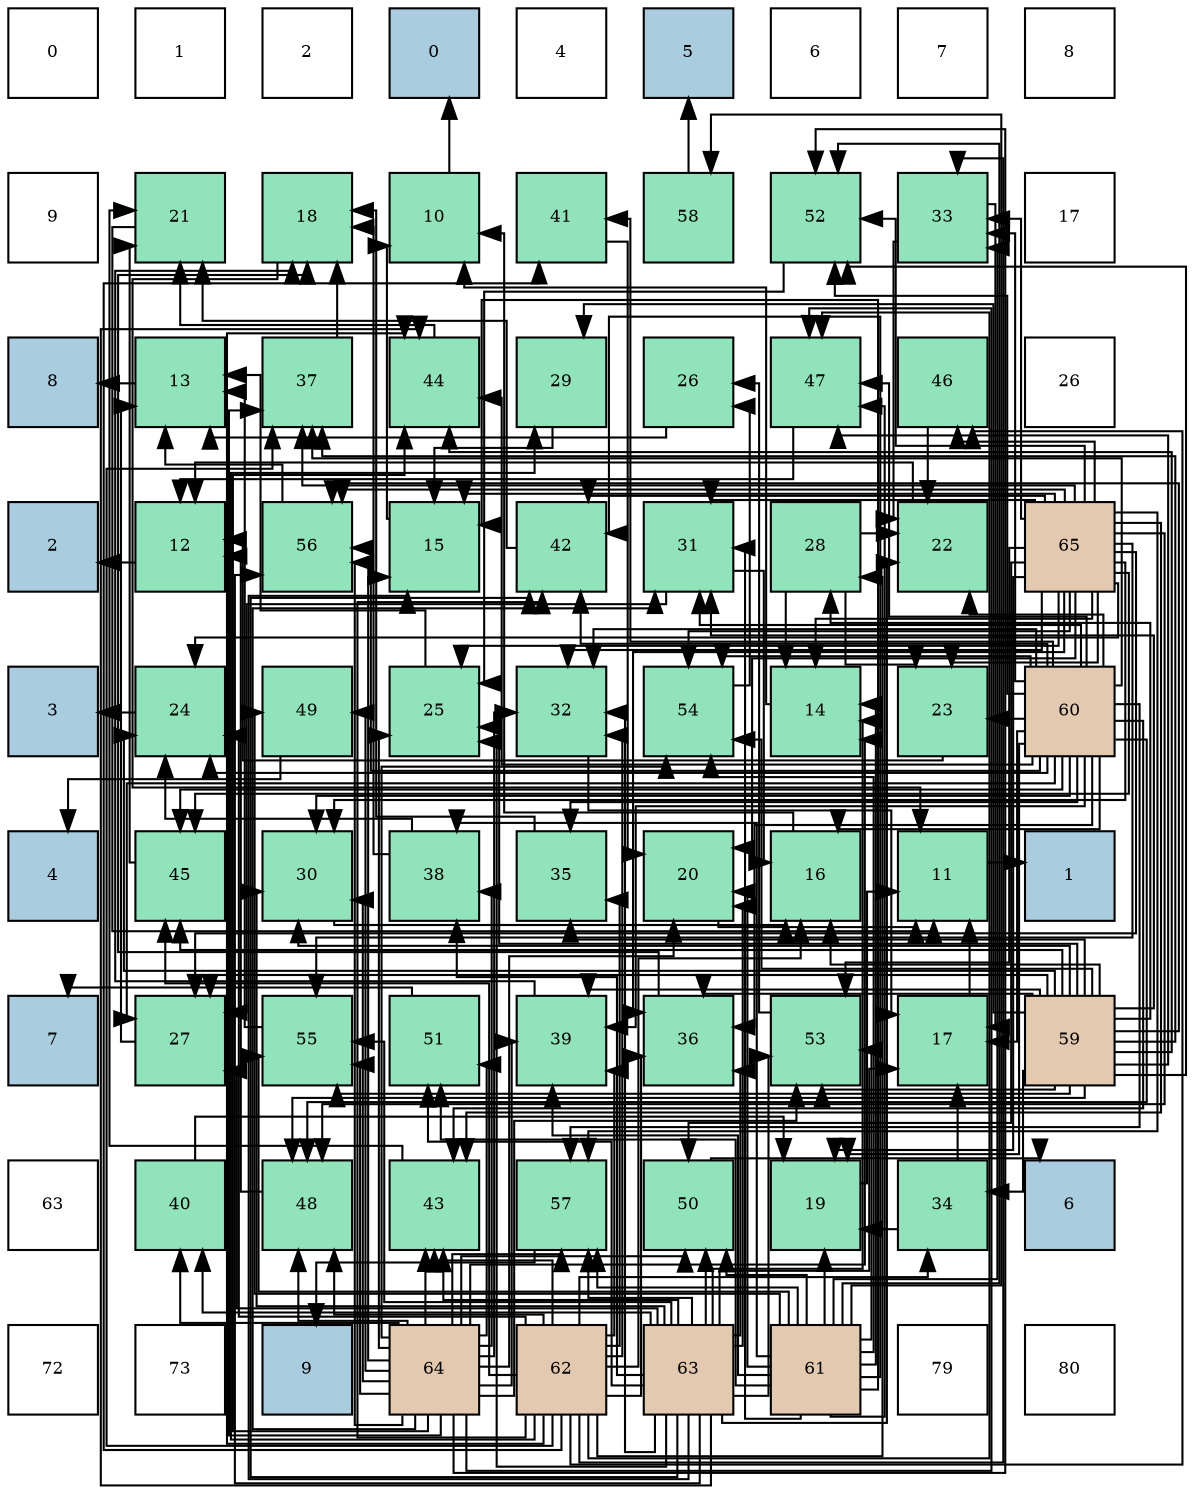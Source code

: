digraph layout{
 rankdir=TB;
 splines=ortho;
 node [style=filled shape=square fixedsize=true width=0.6];
0[label="0", fontsize=8, fillcolor="#ffffff"];
1[label="1", fontsize=8, fillcolor="#ffffff"];
2[label="2", fontsize=8, fillcolor="#ffffff"];
3[label="0", fontsize=8, fillcolor="#a9ccde"];
4[label="4", fontsize=8, fillcolor="#ffffff"];
5[label="5", fontsize=8, fillcolor="#a9ccde"];
6[label="6", fontsize=8, fillcolor="#ffffff"];
7[label="7", fontsize=8, fillcolor="#ffffff"];
8[label="8", fontsize=8, fillcolor="#ffffff"];
9[label="9", fontsize=8, fillcolor="#ffffff"];
10[label="21", fontsize=8, fillcolor="#91e3bb"];
11[label="18", fontsize=8, fillcolor="#91e3bb"];
12[label="10", fontsize=8, fillcolor="#91e3bb"];
13[label="41", fontsize=8, fillcolor="#91e3bb"];
14[label="58", fontsize=8, fillcolor="#91e3bb"];
15[label="52", fontsize=8, fillcolor="#91e3bb"];
16[label="33", fontsize=8, fillcolor="#91e3bb"];
17[label="17", fontsize=8, fillcolor="#ffffff"];
18[label="8", fontsize=8, fillcolor="#a9ccde"];
19[label="13", fontsize=8, fillcolor="#91e3bb"];
20[label="37", fontsize=8, fillcolor="#91e3bb"];
21[label="44", fontsize=8, fillcolor="#91e3bb"];
22[label="29", fontsize=8, fillcolor="#91e3bb"];
23[label="26", fontsize=8, fillcolor="#91e3bb"];
24[label="47", fontsize=8, fillcolor="#91e3bb"];
25[label="46", fontsize=8, fillcolor="#91e3bb"];
26[label="26", fontsize=8, fillcolor="#ffffff"];
27[label="2", fontsize=8, fillcolor="#a9ccde"];
28[label="12", fontsize=8, fillcolor="#91e3bb"];
29[label="56", fontsize=8, fillcolor="#91e3bb"];
30[label="15", fontsize=8, fillcolor="#91e3bb"];
31[label="42", fontsize=8, fillcolor="#91e3bb"];
32[label="31", fontsize=8, fillcolor="#91e3bb"];
33[label="28", fontsize=8, fillcolor="#91e3bb"];
34[label="22", fontsize=8, fillcolor="#91e3bb"];
35[label="65", fontsize=8, fillcolor="#e3c9af"];
36[label="3", fontsize=8, fillcolor="#a9ccde"];
37[label="24", fontsize=8, fillcolor="#91e3bb"];
38[label="49", fontsize=8, fillcolor="#91e3bb"];
39[label="25", fontsize=8, fillcolor="#91e3bb"];
40[label="32", fontsize=8, fillcolor="#91e3bb"];
41[label="54", fontsize=8, fillcolor="#91e3bb"];
42[label="14", fontsize=8, fillcolor="#91e3bb"];
43[label="23", fontsize=8, fillcolor="#91e3bb"];
44[label="60", fontsize=8, fillcolor="#e3c9af"];
45[label="4", fontsize=8, fillcolor="#a9ccde"];
46[label="45", fontsize=8, fillcolor="#91e3bb"];
47[label="30", fontsize=8, fillcolor="#91e3bb"];
48[label="38", fontsize=8, fillcolor="#91e3bb"];
49[label="35", fontsize=8, fillcolor="#91e3bb"];
50[label="20", fontsize=8, fillcolor="#91e3bb"];
51[label="16", fontsize=8, fillcolor="#91e3bb"];
52[label="11", fontsize=8, fillcolor="#91e3bb"];
53[label="1", fontsize=8, fillcolor="#a9ccde"];
54[label="7", fontsize=8, fillcolor="#a9ccde"];
55[label="27", fontsize=8, fillcolor="#91e3bb"];
56[label="55", fontsize=8, fillcolor="#91e3bb"];
57[label="51", fontsize=8, fillcolor="#91e3bb"];
58[label="39", fontsize=8, fillcolor="#91e3bb"];
59[label="36", fontsize=8, fillcolor="#91e3bb"];
60[label="53", fontsize=8, fillcolor="#91e3bb"];
61[label="17", fontsize=8, fillcolor="#91e3bb"];
62[label="59", fontsize=8, fillcolor="#e3c9af"];
63[label="63", fontsize=8, fillcolor="#ffffff"];
64[label="40", fontsize=8, fillcolor="#91e3bb"];
65[label="48", fontsize=8, fillcolor="#91e3bb"];
66[label="43", fontsize=8, fillcolor="#91e3bb"];
67[label="57", fontsize=8, fillcolor="#91e3bb"];
68[label="50", fontsize=8, fillcolor="#91e3bb"];
69[label="19", fontsize=8, fillcolor="#91e3bb"];
70[label="34", fontsize=8, fillcolor="#91e3bb"];
71[label="6", fontsize=8, fillcolor="#a9ccde"];
72[label="72", fontsize=8, fillcolor="#ffffff"];
73[label="73", fontsize=8, fillcolor="#ffffff"];
74[label="9", fontsize=8, fillcolor="#a9ccde"];
75[label="64", fontsize=8, fillcolor="#e3c9af"];
76[label="62", fontsize=8, fillcolor="#e3c9af"];
77[label="63", fontsize=8, fillcolor="#e3c9af"];
78[label="61", fontsize=8, fillcolor="#e3c9af"];
79[label="79", fontsize=8, fillcolor="#ffffff"];
80[label="80", fontsize=8, fillcolor="#ffffff"];
edge [constraint=false, style=vis];12 -> 3;
52 -> 53;
28 -> 27;
19 -> 18;
42 -> 12;
30 -> 12;
51 -> 12;
61 -> 52;
11 -> 52;
69 -> 52;
50 -> 52;
10 -> 52;
34 -> 28;
43 -> 28;
37 -> 36;
39 -> 19;
23 -> 19;
55 -> 19;
33 -> 42;
33 -> 34;
33 -> 43;
22 -> 30;
47 -> 51;
32 -> 51;
32 -> 55;
40 -> 61;
16 -> 61;
16 -> 34;
70 -> 61;
70 -> 69;
49 -> 11;
59 -> 11;
20 -> 11;
48 -> 11;
48 -> 37;
58 -> 11;
64 -> 69;
13 -> 50;
31 -> 10;
66 -> 10;
21 -> 10;
46 -> 10;
25 -> 34;
24 -> 28;
65 -> 28;
38 -> 45;
68 -> 71;
57 -> 54;
15 -> 39;
60 -> 23;
41 -> 23;
56 -> 19;
29 -> 19;
67 -> 74;
14 -> 5;
62 -> 51;
62 -> 37;
62 -> 39;
62 -> 55;
62 -> 33;
62 -> 22;
62 -> 47;
62 -> 32;
62 -> 70;
62 -> 49;
62 -> 59;
62 -> 20;
62 -> 58;
62 -> 21;
62 -> 46;
62 -> 24;
62 -> 65;
62 -> 15;
62 -> 60;
62 -> 41;
62 -> 56;
62 -> 29;
44 -> 51;
44 -> 61;
44 -> 69;
44 -> 34;
44 -> 43;
44 -> 37;
44 -> 55;
44 -> 47;
44 -> 32;
44 -> 40;
44 -> 16;
44 -> 49;
44 -> 59;
44 -> 20;
44 -> 58;
44 -> 13;
44 -> 31;
44 -> 66;
44 -> 21;
44 -> 46;
44 -> 24;
44 -> 65;
44 -> 15;
44 -> 41;
44 -> 29;
44 -> 67;
78 -> 42;
78 -> 30;
78 -> 69;
78 -> 50;
78 -> 32;
78 -> 16;
78 -> 48;
78 -> 58;
78 -> 31;
78 -> 24;
78 -> 38;
78 -> 68;
78 -> 57;
78 -> 15;
78 -> 60;
78 -> 41;
78 -> 56;
78 -> 67;
78 -> 14;
76 -> 51;
76 -> 37;
76 -> 33;
76 -> 22;
76 -> 40;
76 -> 16;
76 -> 70;
76 -> 49;
76 -> 59;
76 -> 20;
76 -> 58;
76 -> 13;
76 -> 31;
76 -> 66;
76 -> 21;
76 -> 46;
76 -> 25;
76 -> 24;
76 -> 65;
77 -> 42;
77 -> 30;
77 -> 61;
77 -> 50;
77 -> 34;
77 -> 39;
77 -> 55;
77 -> 47;
77 -> 40;
77 -> 59;
77 -> 48;
77 -> 64;
77 -> 31;
77 -> 66;
77 -> 21;
77 -> 68;
77 -> 57;
77 -> 60;
77 -> 56;
77 -> 29;
77 -> 67;
75 -> 42;
75 -> 30;
75 -> 50;
75 -> 39;
75 -> 47;
75 -> 32;
75 -> 40;
75 -> 20;
75 -> 48;
75 -> 58;
75 -> 64;
75 -> 66;
75 -> 21;
75 -> 24;
75 -> 65;
75 -> 38;
75 -> 68;
75 -> 57;
75 -> 15;
75 -> 60;
75 -> 41;
75 -> 56;
75 -> 29;
75 -> 67;
35 -> 42;
35 -> 30;
35 -> 69;
35 -> 50;
35 -> 43;
35 -> 37;
35 -> 39;
35 -> 55;
35 -> 47;
35 -> 32;
35 -> 40;
35 -> 16;
35 -> 59;
35 -> 20;
35 -> 31;
35 -> 66;
35 -> 46;
35 -> 25;
35 -> 65;
35 -> 68;
35 -> 15;
35 -> 60;
35 -> 41;
35 -> 56;
35 -> 29;
35 -> 67;
edge [constraint=true, style=invis];
0 -> 9 -> 18 -> 27 -> 36 -> 45 -> 54 -> 63 -> 72;
1 -> 10 -> 19 -> 28 -> 37 -> 46 -> 55 -> 64 -> 73;
2 -> 11 -> 20 -> 29 -> 38 -> 47 -> 56 -> 65 -> 74;
3 -> 12 -> 21 -> 30 -> 39 -> 48 -> 57 -> 66 -> 75;
4 -> 13 -> 22 -> 31 -> 40 -> 49 -> 58 -> 67 -> 76;
5 -> 14 -> 23 -> 32 -> 41 -> 50 -> 59 -> 68 -> 77;
6 -> 15 -> 24 -> 33 -> 42 -> 51 -> 60 -> 69 -> 78;
7 -> 16 -> 25 -> 34 -> 43 -> 52 -> 61 -> 70 -> 79;
8 -> 17 -> 26 -> 35 -> 44 -> 53 -> 62 -> 71 -> 80;
rank = same {0 -> 1 -> 2 -> 3 -> 4 -> 5 -> 6 -> 7 -> 8};
rank = same {9 -> 10 -> 11 -> 12 -> 13 -> 14 -> 15 -> 16 -> 17};
rank = same {18 -> 19 -> 20 -> 21 -> 22 -> 23 -> 24 -> 25 -> 26};
rank = same {27 -> 28 -> 29 -> 30 -> 31 -> 32 -> 33 -> 34 -> 35};
rank = same {36 -> 37 -> 38 -> 39 -> 40 -> 41 -> 42 -> 43 -> 44};
rank = same {45 -> 46 -> 47 -> 48 -> 49 -> 50 -> 51 -> 52 -> 53};
rank = same {54 -> 55 -> 56 -> 57 -> 58 -> 59 -> 60 -> 61 -> 62};
rank = same {63 -> 64 -> 65 -> 66 -> 67 -> 68 -> 69 -> 70 -> 71};
rank = same {72 -> 73 -> 74 -> 75 -> 76 -> 77 -> 78 -> 79 -> 80};
}